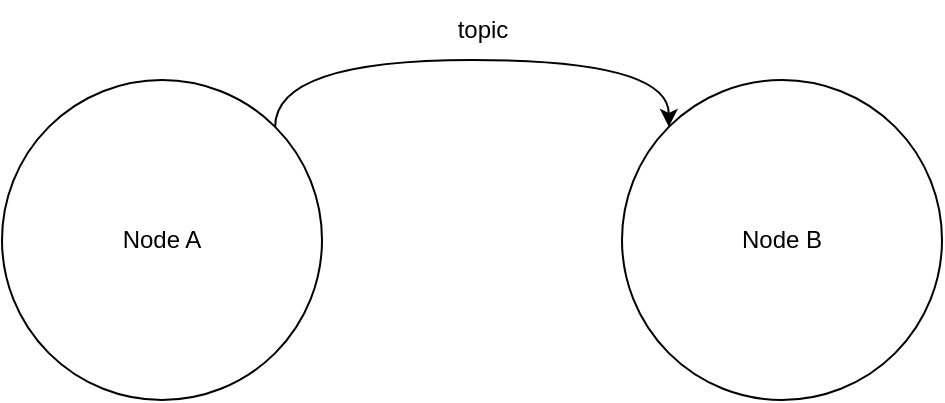 <mxfile version="26.0.6">
  <diagram name="Page-1" id="QcGE9d7ttTyil7eACNjh">
    <mxGraphModel dx="998" dy="553" grid="1" gridSize="10" guides="1" tooltips="1" connect="1" arrows="1" fold="1" page="1" pageScale="1" pageWidth="850" pageHeight="1100" math="0" shadow="0">
      <root>
        <mxCell id="0" />
        <mxCell id="1" parent="0" />
        <mxCell id="U_VN_DRkcYEVZC-WdmxN-3" style="edgeStyle=orthogonalEdgeStyle;rounded=0;orthogonalLoop=1;jettySize=auto;html=1;entryX=0;entryY=0;entryDx=0;entryDy=0;exitX=1;exitY=0;exitDx=0;exitDy=0;curved=1;" edge="1" parent="1" source="U_VN_DRkcYEVZC-WdmxN-1" target="U_VN_DRkcYEVZC-WdmxN-2">
          <mxGeometry relative="1" as="geometry">
            <Array as="points">
              <mxPoint x="347" y="120" />
              <mxPoint x="543" y="120" />
            </Array>
          </mxGeometry>
        </mxCell>
        <mxCell id="U_VN_DRkcYEVZC-WdmxN-1" value="Node A" style="ellipse;whiteSpace=wrap;html=1;aspect=fixed;" vertex="1" parent="1">
          <mxGeometry x="210" y="130" width="160" height="160" as="geometry" />
        </mxCell>
        <mxCell id="U_VN_DRkcYEVZC-WdmxN-2" value="Node B" style="ellipse;whiteSpace=wrap;html=1;aspect=fixed;" vertex="1" parent="1">
          <mxGeometry x="520" y="130" width="160" height="160" as="geometry" />
        </mxCell>
        <mxCell id="U_VN_DRkcYEVZC-WdmxN-4" value="topic" style="text;html=1;align=center;verticalAlign=middle;resizable=0;points=[];autosize=1;strokeColor=none;fillColor=none;" vertex="1" parent="1">
          <mxGeometry x="425" y="90" width="50" height="30" as="geometry" />
        </mxCell>
      </root>
    </mxGraphModel>
  </diagram>
</mxfile>
